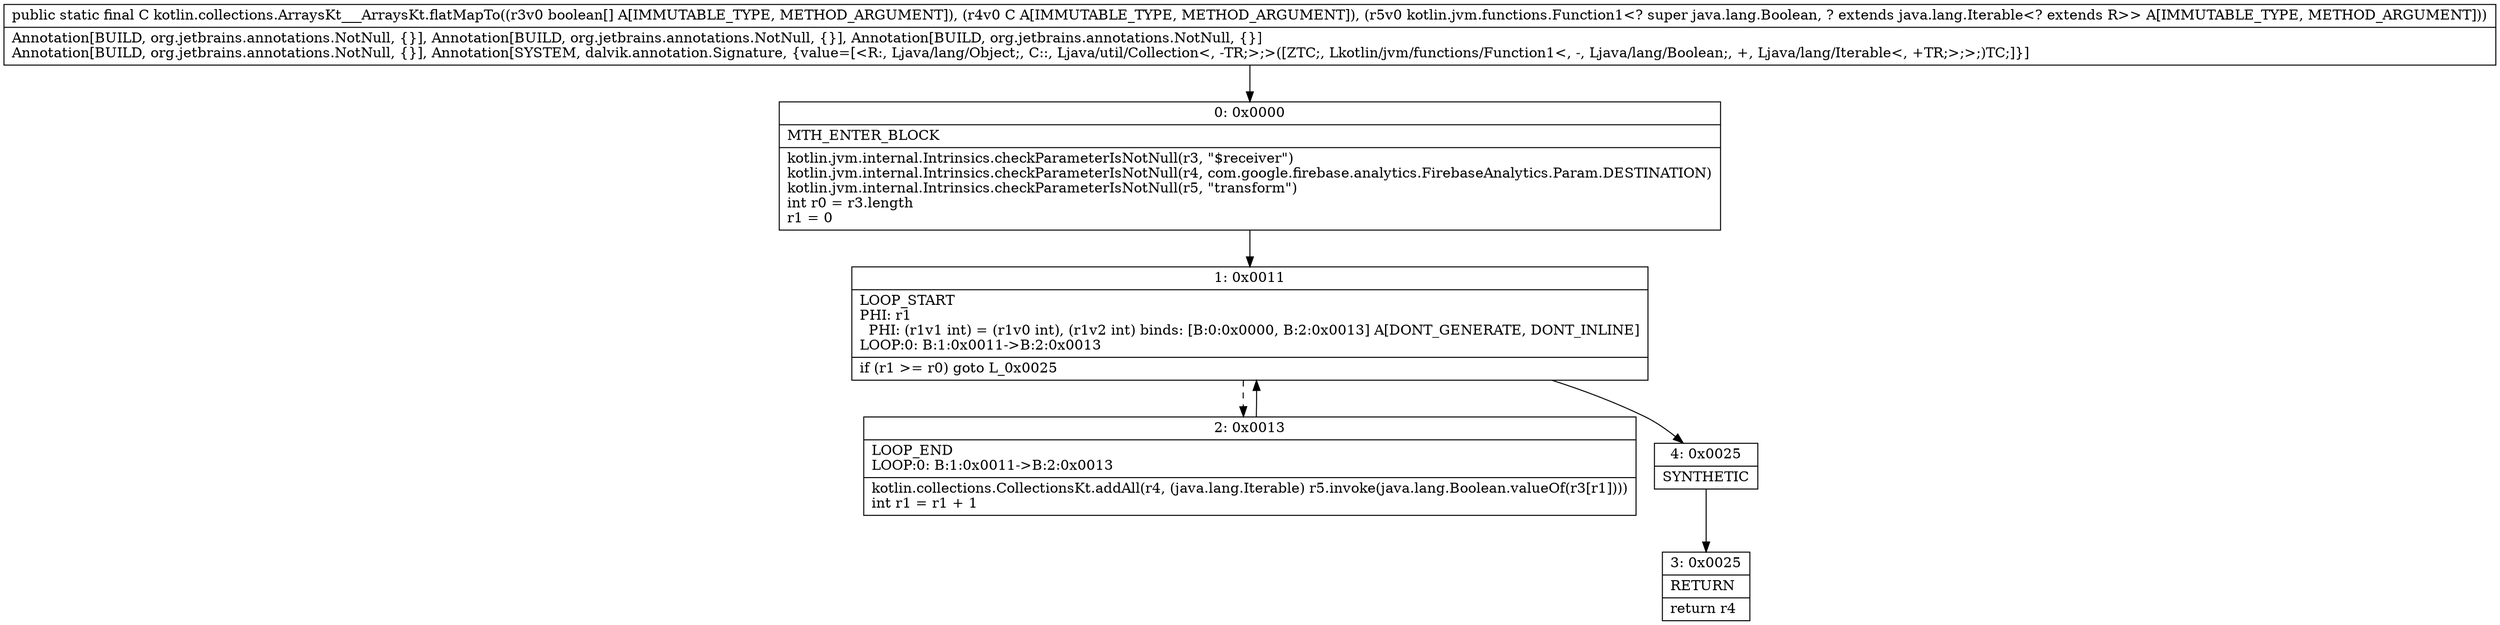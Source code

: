 digraph "CFG forkotlin.collections.ArraysKt___ArraysKt.flatMapTo([ZLjava\/util\/Collection;Lkotlin\/jvm\/functions\/Function1;)Ljava\/util\/Collection;" {
Node_0 [shape=record,label="{0\:\ 0x0000|MTH_ENTER_BLOCK\l|kotlin.jvm.internal.Intrinsics.checkParameterIsNotNull(r3, \"$receiver\")\lkotlin.jvm.internal.Intrinsics.checkParameterIsNotNull(r4, com.google.firebase.analytics.FirebaseAnalytics.Param.DESTINATION)\lkotlin.jvm.internal.Intrinsics.checkParameterIsNotNull(r5, \"transform\")\lint r0 = r3.length\lr1 = 0\l}"];
Node_1 [shape=record,label="{1\:\ 0x0011|LOOP_START\lPHI: r1 \l  PHI: (r1v1 int) = (r1v0 int), (r1v2 int) binds: [B:0:0x0000, B:2:0x0013] A[DONT_GENERATE, DONT_INLINE]\lLOOP:0: B:1:0x0011\-\>B:2:0x0013\l|if (r1 \>= r0) goto L_0x0025\l}"];
Node_2 [shape=record,label="{2\:\ 0x0013|LOOP_END\lLOOP:0: B:1:0x0011\-\>B:2:0x0013\l|kotlin.collections.CollectionsKt.addAll(r4, (java.lang.Iterable) r5.invoke(java.lang.Boolean.valueOf(r3[r1])))\lint r1 = r1 + 1\l}"];
Node_3 [shape=record,label="{3\:\ 0x0025|RETURN\l|return r4\l}"];
Node_4 [shape=record,label="{4\:\ 0x0025|SYNTHETIC\l}"];
MethodNode[shape=record,label="{public static final C kotlin.collections.ArraysKt___ArraysKt.flatMapTo((r3v0 boolean[] A[IMMUTABLE_TYPE, METHOD_ARGUMENT]), (r4v0 C A[IMMUTABLE_TYPE, METHOD_ARGUMENT]), (r5v0 kotlin.jvm.functions.Function1\<? super java.lang.Boolean, ? extends java.lang.Iterable\<? extends R\>\> A[IMMUTABLE_TYPE, METHOD_ARGUMENT]))  | Annotation[BUILD, org.jetbrains.annotations.NotNull, \{\}], Annotation[BUILD, org.jetbrains.annotations.NotNull, \{\}], Annotation[BUILD, org.jetbrains.annotations.NotNull, \{\}]\lAnnotation[BUILD, org.jetbrains.annotations.NotNull, \{\}], Annotation[SYSTEM, dalvik.annotation.Signature, \{value=[\<R:, Ljava\/lang\/Object;, C::, Ljava\/util\/Collection\<, \-TR;\>;\>([ZTC;, Lkotlin\/jvm\/functions\/Function1\<, \-, Ljava\/lang\/Boolean;, +, Ljava\/lang\/Iterable\<, +TR;\>;\>;)TC;]\}]\l}"];
MethodNode -> Node_0;
Node_0 -> Node_1;
Node_1 -> Node_2[style=dashed];
Node_1 -> Node_4;
Node_2 -> Node_1;
Node_4 -> Node_3;
}


